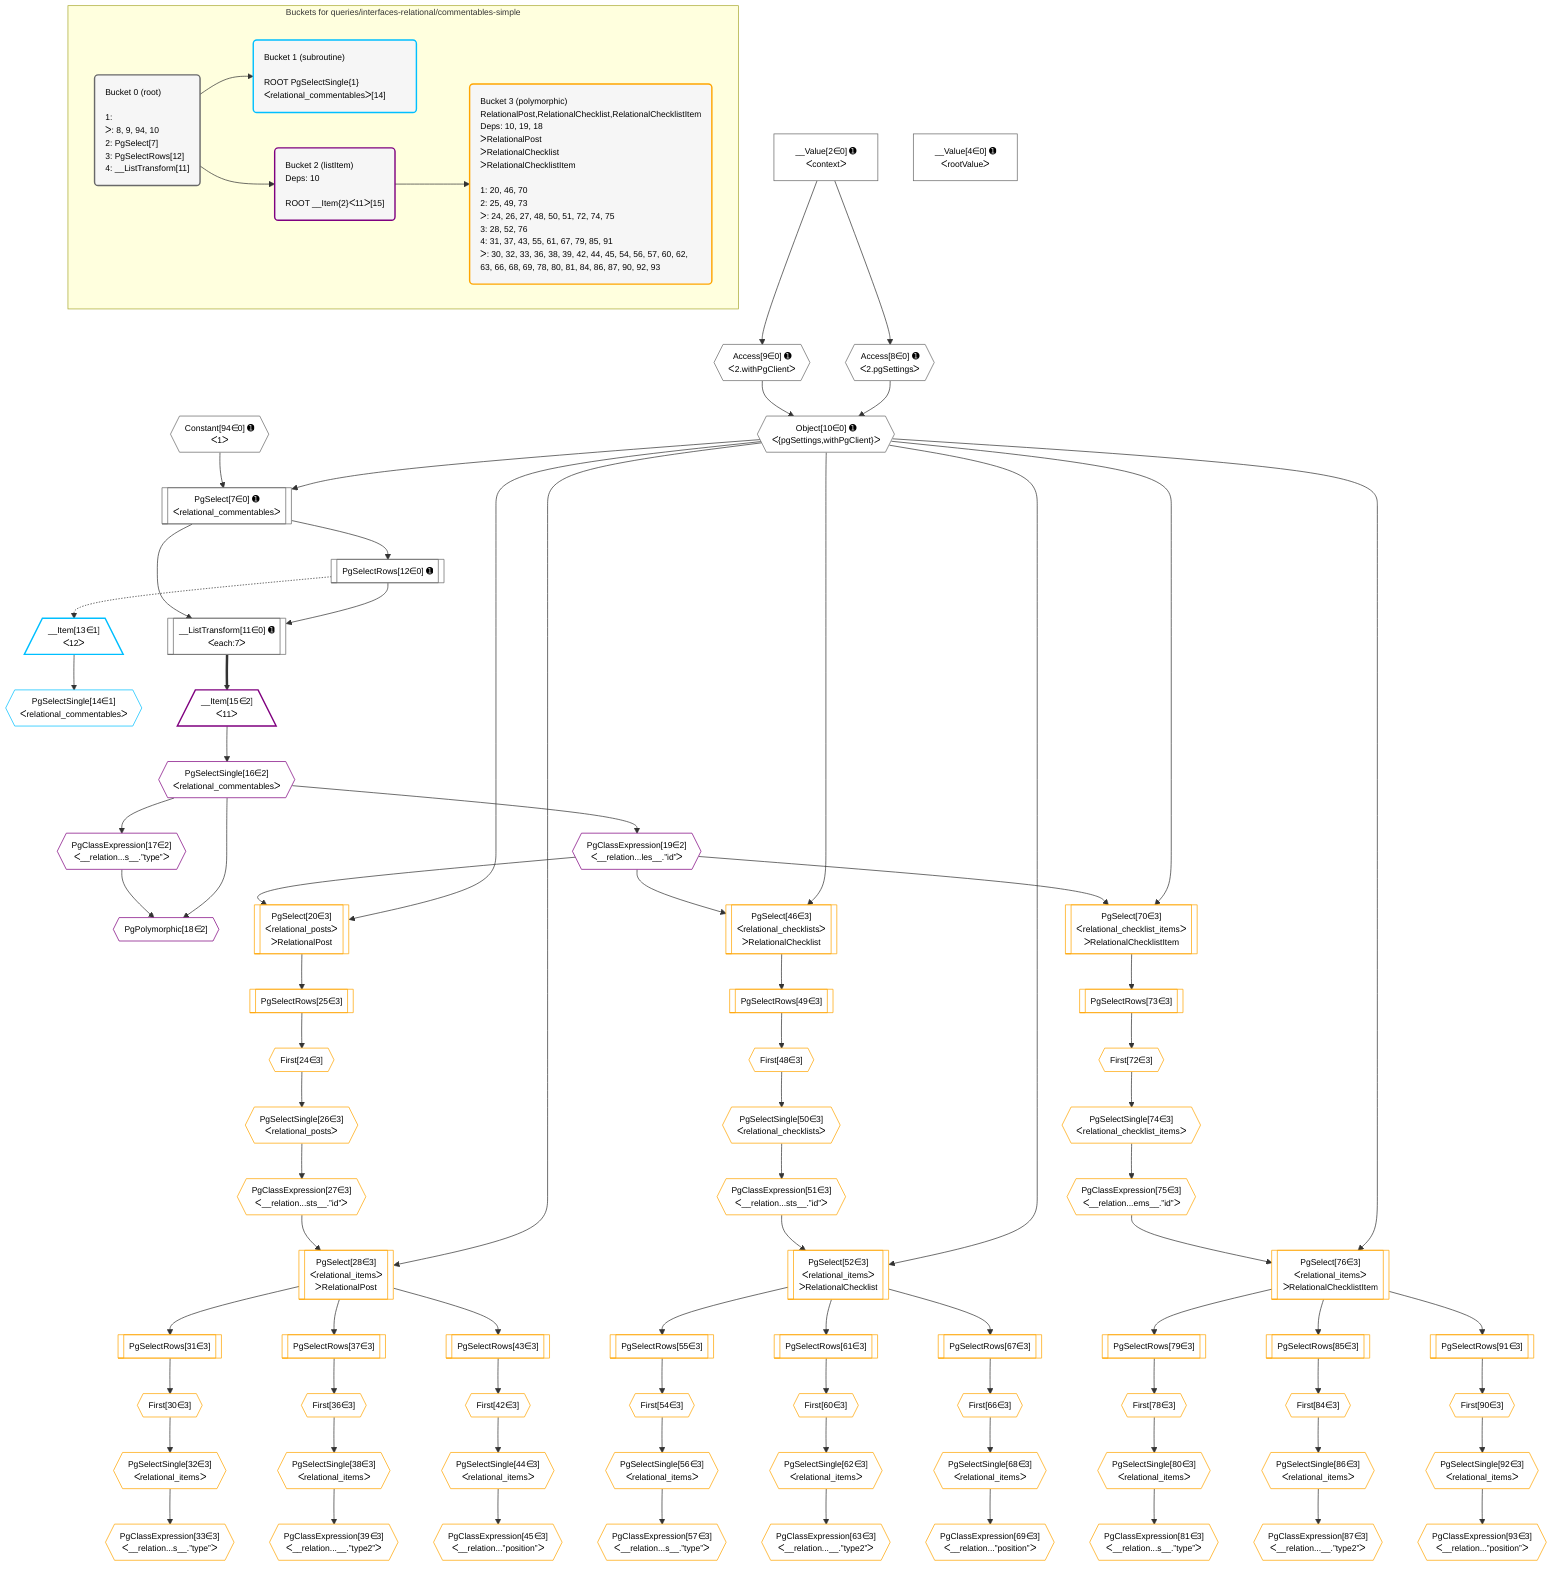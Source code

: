 %%{init: {'themeVariables': { 'fontSize': '12px'}}}%%
graph TD
    classDef path fill:#eee,stroke:#000,color:#000
    classDef plan fill:#fff,stroke-width:1px,color:#000
    classDef itemplan fill:#fff,stroke-width:2px,color:#000
    classDef unbatchedplan fill:#dff,stroke-width:1px,color:#000
    classDef sideeffectplan fill:#fcc,stroke-width:2px,color:#000
    classDef bucket fill:#f6f6f6,color:#000,stroke-width:2px,text-align:left


    %% plan dependencies
    PgSelect7[["PgSelect[7∈0] ➊<br />ᐸrelational_commentablesᐳ"]]:::plan
    Object10{{"Object[10∈0] ➊<br />ᐸ{pgSettings,withPgClient}ᐳ"}}:::plan
    Constant94{{"Constant[94∈0] ➊<br />ᐸ1ᐳ"}}:::plan
    Object10 & Constant94 --> PgSelect7
    Access8{{"Access[8∈0] ➊<br />ᐸ2.pgSettingsᐳ"}}:::plan
    Access9{{"Access[9∈0] ➊<br />ᐸ2.withPgClientᐳ"}}:::plan
    Access8 & Access9 --> Object10
    __ListTransform11[["__ListTransform[11∈0] ➊<br />ᐸeach:7ᐳ"]]:::plan
    PgSelectRows12[["PgSelectRows[12∈0] ➊"]]:::plan
    PgSelectRows12 & PgSelect7 --> __ListTransform11
    __Value2["__Value[2∈0] ➊<br />ᐸcontextᐳ"]:::plan
    __Value2 --> Access8
    __Value2 --> Access9
    PgSelect7 --> PgSelectRows12
    __Value4["__Value[4∈0] ➊<br />ᐸrootValueᐳ"]:::plan
    __Item13[/"__Item[13∈1]<br />ᐸ12ᐳ"\]:::itemplan
    PgSelectRows12 -.-> __Item13
    PgSelectSingle14{{"PgSelectSingle[14∈1]<br />ᐸrelational_commentablesᐳ"}}:::plan
    __Item13 --> PgSelectSingle14
    PgPolymorphic18{{"PgPolymorphic[18∈2]"}}:::plan
    PgSelectSingle16{{"PgSelectSingle[16∈2]<br />ᐸrelational_commentablesᐳ"}}:::plan
    PgClassExpression17{{"PgClassExpression[17∈2]<br />ᐸ__relation...s__.”type”ᐳ"}}:::plan
    PgSelectSingle16 & PgClassExpression17 --> PgPolymorphic18
    __Item15[/"__Item[15∈2]<br />ᐸ11ᐳ"\]:::itemplan
    __ListTransform11 ==> __Item15
    __Item15 --> PgSelectSingle16
    PgSelectSingle16 --> PgClassExpression17
    PgClassExpression19{{"PgClassExpression[19∈2]<br />ᐸ__relation...les__.”id”ᐳ"}}:::plan
    PgSelectSingle16 --> PgClassExpression19
    PgSelect20[["PgSelect[20∈3]<br />ᐸrelational_postsᐳ<br />ᐳRelationalPost"]]:::plan
    Object10 & PgClassExpression19 --> PgSelect20
    PgSelect28[["PgSelect[28∈3]<br />ᐸrelational_itemsᐳ<br />ᐳRelationalPost"]]:::plan
    PgClassExpression27{{"PgClassExpression[27∈3]<br />ᐸ__relation...sts__.”id”ᐳ"}}:::plan
    Object10 & PgClassExpression27 --> PgSelect28
    PgSelect46[["PgSelect[46∈3]<br />ᐸrelational_checklistsᐳ<br />ᐳRelationalChecklist"]]:::plan
    Object10 & PgClassExpression19 --> PgSelect46
    PgSelect52[["PgSelect[52∈3]<br />ᐸrelational_itemsᐳ<br />ᐳRelationalChecklist"]]:::plan
    PgClassExpression51{{"PgClassExpression[51∈3]<br />ᐸ__relation...sts__.”id”ᐳ"}}:::plan
    Object10 & PgClassExpression51 --> PgSelect52
    PgSelect70[["PgSelect[70∈3]<br />ᐸrelational_checklist_itemsᐳ<br />ᐳRelationalChecklistItem"]]:::plan
    Object10 & PgClassExpression19 --> PgSelect70
    PgSelect76[["PgSelect[76∈3]<br />ᐸrelational_itemsᐳ<br />ᐳRelationalChecklistItem"]]:::plan
    PgClassExpression75{{"PgClassExpression[75∈3]<br />ᐸ__relation...ems__.”id”ᐳ"}}:::plan
    Object10 & PgClassExpression75 --> PgSelect76
    First24{{"First[24∈3]"}}:::plan
    PgSelectRows25[["PgSelectRows[25∈3]"]]:::plan
    PgSelectRows25 --> First24
    PgSelect20 --> PgSelectRows25
    PgSelectSingle26{{"PgSelectSingle[26∈3]<br />ᐸrelational_postsᐳ"}}:::plan
    First24 --> PgSelectSingle26
    PgSelectSingle26 --> PgClassExpression27
    First30{{"First[30∈3]"}}:::plan
    PgSelectRows31[["PgSelectRows[31∈3]"]]:::plan
    PgSelectRows31 --> First30
    PgSelect28 --> PgSelectRows31
    PgSelectSingle32{{"PgSelectSingle[32∈3]<br />ᐸrelational_itemsᐳ"}}:::plan
    First30 --> PgSelectSingle32
    PgClassExpression33{{"PgClassExpression[33∈3]<br />ᐸ__relation...s__.”type”ᐳ"}}:::plan
    PgSelectSingle32 --> PgClassExpression33
    First36{{"First[36∈3]"}}:::plan
    PgSelectRows37[["PgSelectRows[37∈3]"]]:::plan
    PgSelectRows37 --> First36
    PgSelect28 --> PgSelectRows37
    PgSelectSingle38{{"PgSelectSingle[38∈3]<br />ᐸrelational_itemsᐳ"}}:::plan
    First36 --> PgSelectSingle38
    PgClassExpression39{{"PgClassExpression[39∈3]<br />ᐸ__relation...__.”type2”ᐳ"}}:::plan
    PgSelectSingle38 --> PgClassExpression39
    First42{{"First[42∈3]"}}:::plan
    PgSelectRows43[["PgSelectRows[43∈3]"]]:::plan
    PgSelectRows43 --> First42
    PgSelect28 --> PgSelectRows43
    PgSelectSingle44{{"PgSelectSingle[44∈3]<br />ᐸrelational_itemsᐳ"}}:::plan
    First42 --> PgSelectSingle44
    PgClassExpression45{{"PgClassExpression[45∈3]<br />ᐸ__relation...”position”ᐳ"}}:::plan
    PgSelectSingle44 --> PgClassExpression45
    First48{{"First[48∈3]"}}:::plan
    PgSelectRows49[["PgSelectRows[49∈3]"]]:::plan
    PgSelectRows49 --> First48
    PgSelect46 --> PgSelectRows49
    PgSelectSingle50{{"PgSelectSingle[50∈3]<br />ᐸrelational_checklistsᐳ"}}:::plan
    First48 --> PgSelectSingle50
    PgSelectSingle50 --> PgClassExpression51
    First54{{"First[54∈3]"}}:::plan
    PgSelectRows55[["PgSelectRows[55∈3]"]]:::plan
    PgSelectRows55 --> First54
    PgSelect52 --> PgSelectRows55
    PgSelectSingle56{{"PgSelectSingle[56∈3]<br />ᐸrelational_itemsᐳ"}}:::plan
    First54 --> PgSelectSingle56
    PgClassExpression57{{"PgClassExpression[57∈3]<br />ᐸ__relation...s__.”type”ᐳ"}}:::plan
    PgSelectSingle56 --> PgClassExpression57
    First60{{"First[60∈3]"}}:::plan
    PgSelectRows61[["PgSelectRows[61∈3]"]]:::plan
    PgSelectRows61 --> First60
    PgSelect52 --> PgSelectRows61
    PgSelectSingle62{{"PgSelectSingle[62∈3]<br />ᐸrelational_itemsᐳ"}}:::plan
    First60 --> PgSelectSingle62
    PgClassExpression63{{"PgClassExpression[63∈3]<br />ᐸ__relation...__.”type2”ᐳ"}}:::plan
    PgSelectSingle62 --> PgClassExpression63
    First66{{"First[66∈3]"}}:::plan
    PgSelectRows67[["PgSelectRows[67∈3]"]]:::plan
    PgSelectRows67 --> First66
    PgSelect52 --> PgSelectRows67
    PgSelectSingle68{{"PgSelectSingle[68∈3]<br />ᐸrelational_itemsᐳ"}}:::plan
    First66 --> PgSelectSingle68
    PgClassExpression69{{"PgClassExpression[69∈3]<br />ᐸ__relation...”position”ᐳ"}}:::plan
    PgSelectSingle68 --> PgClassExpression69
    First72{{"First[72∈3]"}}:::plan
    PgSelectRows73[["PgSelectRows[73∈3]"]]:::plan
    PgSelectRows73 --> First72
    PgSelect70 --> PgSelectRows73
    PgSelectSingle74{{"PgSelectSingle[74∈3]<br />ᐸrelational_checklist_itemsᐳ"}}:::plan
    First72 --> PgSelectSingle74
    PgSelectSingle74 --> PgClassExpression75
    First78{{"First[78∈3]"}}:::plan
    PgSelectRows79[["PgSelectRows[79∈3]"]]:::plan
    PgSelectRows79 --> First78
    PgSelect76 --> PgSelectRows79
    PgSelectSingle80{{"PgSelectSingle[80∈3]<br />ᐸrelational_itemsᐳ"}}:::plan
    First78 --> PgSelectSingle80
    PgClassExpression81{{"PgClassExpression[81∈3]<br />ᐸ__relation...s__.”type”ᐳ"}}:::plan
    PgSelectSingle80 --> PgClassExpression81
    First84{{"First[84∈3]"}}:::plan
    PgSelectRows85[["PgSelectRows[85∈3]"]]:::plan
    PgSelectRows85 --> First84
    PgSelect76 --> PgSelectRows85
    PgSelectSingle86{{"PgSelectSingle[86∈3]<br />ᐸrelational_itemsᐳ"}}:::plan
    First84 --> PgSelectSingle86
    PgClassExpression87{{"PgClassExpression[87∈3]<br />ᐸ__relation...__.”type2”ᐳ"}}:::plan
    PgSelectSingle86 --> PgClassExpression87
    First90{{"First[90∈3]"}}:::plan
    PgSelectRows91[["PgSelectRows[91∈3]"]]:::plan
    PgSelectRows91 --> First90
    PgSelect76 --> PgSelectRows91
    PgSelectSingle92{{"PgSelectSingle[92∈3]<br />ᐸrelational_itemsᐳ"}}:::plan
    First90 --> PgSelectSingle92
    PgClassExpression93{{"PgClassExpression[93∈3]<br />ᐸ__relation...”position”ᐳ"}}:::plan
    PgSelectSingle92 --> PgClassExpression93

    %% define steps

    subgraph "Buckets for queries/interfaces-relational/commentables-simple"
    Bucket0("Bucket 0 (root)<br /><br />1: <br />ᐳ: 8, 9, 94, 10<br />2: PgSelect[7]<br />3: PgSelectRows[12]<br />4: __ListTransform[11]"):::bucket
    classDef bucket0 stroke:#696969
    class Bucket0,__Value2,__Value4,PgSelect7,Access8,Access9,Object10,__ListTransform11,PgSelectRows12,Constant94 bucket0
    Bucket1("Bucket 1 (subroutine)<br /><br />ROOT PgSelectSingle{1}ᐸrelational_commentablesᐳ[14]"):::bucket
    classDef bucket1 stroke:#00bfff
    class Bucket1,__Item13,PgSelectSingle14 bucket1
    Bucket2("Bucket 2 (listItem)<br />Deps: 10<br /><br />ROOT __Item{2}ᐸ11ᐳ[15]"):::bucket
    classDef bucket2 stroke:#7f007f
    class Bucket2,__Item15,PgSelectSingle16,PgClassExpression17,PgPolymorphic18,PgClassExpression19 bucket2
    Bucket3("Bucket 3 (polymorphic)<br />RelationalPost,RelationalChecklist,RelationalChecklistItem<br />Deps: 10, 19, 18<br />ᐳRelationalPost<br />ᐳRelationalChecklist<br />ᐳRelationalChecklistItem<br /><br />1: 20, 46, 70<br />2: 25, 49, 73<br />ᐳ: 24, 26, 27, 48, 50, 51, 72, 74, 75<br />3: 28, 52, 76<br />4: 31, 37, 43, 55, 61, 67, 79, 85, 91<br />ᐳ: 30, 32, 33, 36, 38, 39, 42, 44, 45, 54, 56, 57, 60, 62, 63, 66, 68, 69, 78, 80, 81, 84, 86, 87, 90, 92, 93"):::bucket
    classDef bucket3 stroke:#ffa500
    class Bucket3,PgSelect20,First24,PgSelectRows25,PgSelectSingle26,PgClassExpression27,PgSelect28,First30,PgSelectRows31,PgSelectSingle32,PgClassExpression33,First36,PgSelectRows37,PgSelectSingle38,PgClassExpression39,First42,PgSelectRows43,PgSelectSingle44,PgClassExpression45,PgSelect46,First48,PgSelectRows49,PgSelectSingle50,PgClassExpression51,PgSelect52,First54,PgSelectRows55,PgSelectSingle56,PgClassExpression57,First60,PgSelectRows61,PgSelectSingle62,PgClassExpression63,First66,PgSelectRows67,PgSelectSingle68,PgClassExpression69,PgSelect70,First72,PgSelectRows73,PgSelectSingle74,PgClassExpression75,PgSelect76,First78,PgSelectRows79,PgSelectSingle80,PgClassExpression81,First84,PgSelectRows85,PgSelectSingle86,PgClassExpression87,First90,PgSelectRows91,PgSelectSingle92,PgClassExpression93 bucket3
    Bucket0 --> Bucket1 & Bucket2
    Bucket2 --> Bucket3
    end